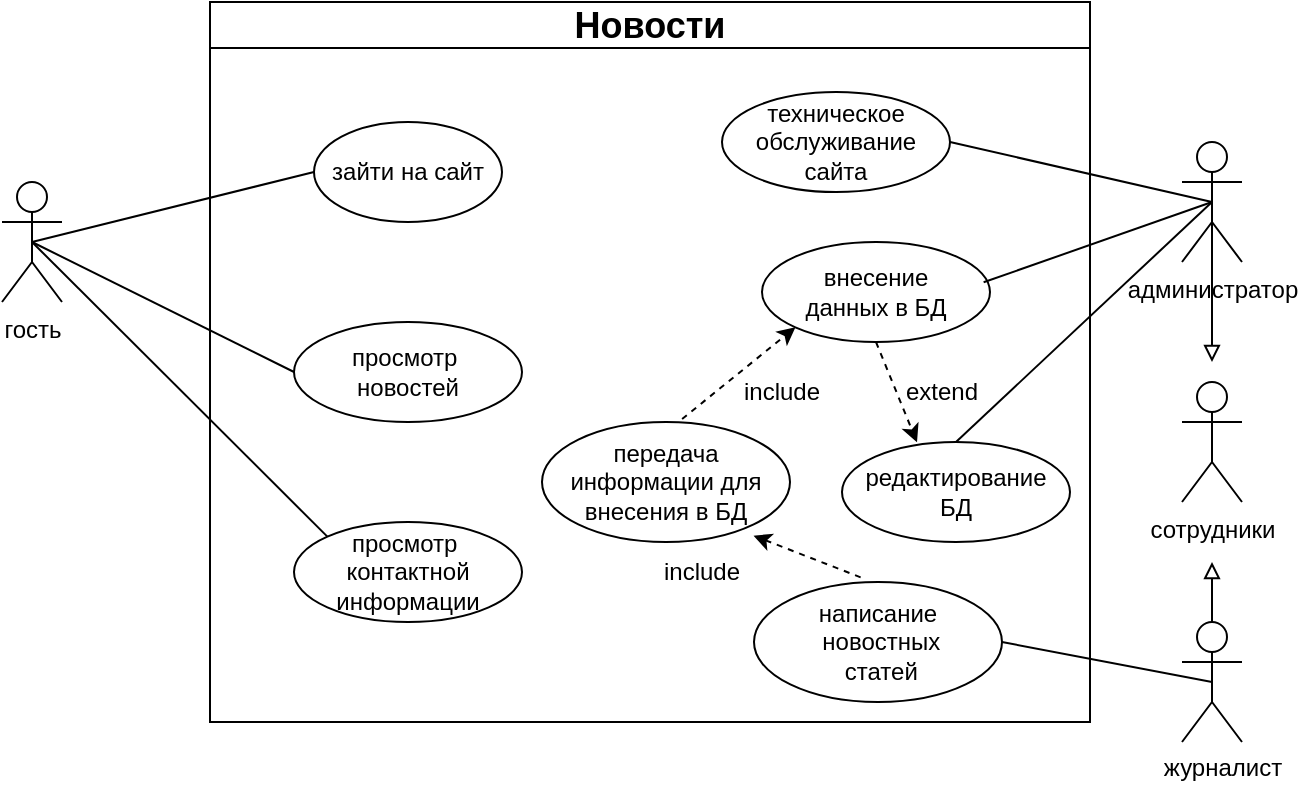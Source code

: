 <mxfile version="24.6.2" type="device">
  <diagram name="Страница — 1" id="J06ceZAatoIPOJboitT3">
    <mxGraphModel dx="1155" dy="639" grid="1" gridSize="10" guides="1" tooltips="1" connect="1" arrows="1" fold="1" page="1" pageScale="1" pageWidth="827" pageHeight="1169" math="0" shadow="0">
      <root>
        <mxCell id="0" />
        <mxCell id="1" parent="0" />
        <mxCell id="BwnWWf9CsQSykDQ6EbLc-1" value="&lt;font style=&quot;font-size: 18px;&quot;&gt;Новости&lt;/font&gt;" style="swimlane;whiteSpace=wrap;html=1;" vertex="1" parent="1">
          <mxGeometry x="194" y="50" width="440" height="360" as="geometry" />
        </mxCell>
        <mxCell id="BwnWWf9CsQSykDQ6EbLc-3" value="зайти на сайт" style="ellipse;whiteSpace=wrap;html=1;" vertex="1" parent="BwnWWf9CsQSykDQ6EbLc-1">
          <mxGeometry x="52" y="60" width="94" height="50" as="geometry" />
        </mxCell>
        <mxCell id="BwnWWf9CsQSykDQ6EbLc-6" value="просмотр&amp;nbsp;&lt;div&gt;контактной информации&lt;/div&gt;" style="ellipse;whiteSpace=wrap;html=1;" vertex="1" parent="BwnWWf9CsQSykDQ6EbLc-1">
          <mxGeometry x="42" y="260" width="114" height="50" as="geometry" />
        </mxCell>
        <mxCell id="BwnWWf9CsQSykDQ6EbLc-8" value="просмотр&amp;nbsp;&lt;div&gt;новостей&lt;/div&gt;" style="ellipse;whiteSpace=wrap;html=1;" vertex="1" parent="BwnWWf9CsQSykDQ6EbLc-1">
          <mxGeometry x="42" y="160" width="114" height="50" as="geometry" />
        </mxCell>
        <mxCell id="BwnWWf9CsQSykDQ6EbLc-18" value="внесение&lt;div&gt;данных в БД&lt;/div&gt;" style="ellipse;whiteSpace=wrap;html=1;" vertex="1" parent="BwnWWf9CsQSykDQ6EbLc-1">
          <mxGeometry x="276" y="120" width="114" height="50" as="geometry" />
        </mxCell>
        <mxCell id="BwnWWf9CsQSykDQ6EbLc-27" style="rounded=0;orthogonalLoop=1;jettySize=auto;html=1;exitX=0.43;exitY=-0.039;exitDx=0;exitDy=0;dashed=1;entryX=0.853;entryY=0.947;entryDx=0;entryDy=0;entryPerimeter=0;exitPerimeter=0;" edge="1" parent="BwnWWf9CsQSykDQ6EbLc-1" source="BwnWWf9CsQSykDQ6EbLc-25" target="BwnWWf9CsQSykDQ6EbLc-30">
          <mxGeometry relative="1" as="geometry">
            <mxPoint x="312.667" y="220" as="targetPoint" />
          </mxGeometry>
        </mxCell>
        <mxCell id="BwnWWf9CsQSykDQ6EbLc-25" value="написание&lt;div&gt;&amp;nbsp;новостных&lt;div&gt;&amp;nbsp;статей&lt;/div&gt;&lt;/div&gt;" style="ellipse;whiteSpace=wrap;html=1;" vertex="1" parent="BwnWWf9CsQSykDQ6EbLc-1">
          <mxGeometry x="272" y="290" width="124" height="60" as="geometry" />
        </mxCell>
        <mxCell id="BwnWWf9CsQSykDQ6EbLc-29" value="include" style="text;html=1;align=center;verticalAlign=middle;whiteSpace=wrap;rounded=0;" vertex="1" parent="BwnWWf9CsQSykDQ6EbLc-1">
          <mxGeometry x="216" y="270" width="60" height="30" as="geometry" />
        </mxCell>
        <mxCell id="BwnWWf9CsQSykDQ6EbLc-31" style="rounded=0;orthogonalLoop=1;jettySize=auto;html=1;exitX=0.565;exitY=-0.025;exitDx=0;exitDy=0;entryX=0;entryY=1;entryDx=0;entryDy=0;dashed=1;exitPerimeter=0;" edge="1" parent="BwnWWf9CsQSykDQ6EbLc-1" source="BwnWWf9CsQSykDQ6EbLc-30" target="BwnWWf9CsQSykDQ6EbLc-18">
          <mxGeometry relative="1" as="geometry" />
        </mxCell>
        <mxCell id="BwnWWf9CsQSykDQ6EbLc-30" value="передача&lt;div&gt;информации для внесения в БД&lt;/div&gt;" style="ellipse;whiteSpace=wrap;html=1;" vertex="1" parent="BwnWWf9CsQSykDQ6EbLc-1">
          <mxGeometry x="166" y="210" width="124" height="60" as="geometry" />
        </mxCell>
        <mxCell id="BwnWWf9CsQSykDQ6EbLc-32" value="include" style="text;html=1;align=center;verticalAlign=middle;whiteSpace=wrap;rounded=0;" vertex="1" parent="BwnWWf9CsQSykDQ6EbLc-1">
          <mxGeometry x="256" y="180" width="60" height="30" as="geometry" />
        </mxCell>
        <mxCell id="BwnWWf9CsQSykDQ6EbLc-34" value="редактирование&lt;div&gt;БД&lt;/div&gt;" style="ellipse;whiteSpace=wrap;html=1;" vertex="1" parent="BwnWWf9CsQSykDQ6EbLc-1">
          <mxGeometry x="316" y="220" width="114" height="50" as="geometry" />
        </mxCell>
        <mxCell id="BwnWWf9CsQSykDQ6EbLc-35" style="rounded=0;orthogonalLoop=1;jettySize=auto;html=1;exitX=0.5;exitY=1;exitDx=0;exitDy=0;entryX=0.329;entryY=0.003;entryDx=0;entryDy=0;entryPerimeter=0;dashed=1;" edge="1" parent="BwnWWf9CsQSykDQ6EbLc-1" source="BwnWWf9CsQSykDQ6EbLc-18" target="BwnWWf9CsQSykDQ6EbLc-34">
          <mxGeometry relative="1" as="geometry" />
        </mxCell>
        <mxCell id="BwnWWf9CsQSykDQ6EbLc-36" value="extend" style="text;html=1;align=center;verticalAlign=middle;whiteSpace=wrap;rounded=0;" vertex="1" parent="BwnWWf9CsQSykDQ6EbLc-1">
          <mxGeometry x="336" y="180" width="60" height="30" as="geometry" />
        </mxCell>
        <mxCell id="BwnWWf9CsQSykDQ6EbLc-38" value="техническое обслуживание сайта" style="ellipse;whiteSpace=wrap;html=1;" vertex="1" parent="BwnWWf9CsQSykDQ6EbLc-1">
          <mxGeometry x="256" y="45" width="114" height="50" as="geometry" />
        </mxCell>
        <mxCell id="BwnWWf9CsQSykDQ6EbLc-9" style="rounded=0;orthogonalLoop=1;jettySize=auto;html=1;exitX=0.5;exitY=0.5;exitDx=0;exitDy=0;exitPerimeter=0;entryX=0;entryY=0.5;entryDx=0;entryDy=0;endArrow=none;endFill=0;" edge="1" parent="1" source="BwnWWf9CsQSykDQ6EbLc-2" target="BwnWWf9CsQSykDQ6EbLc-3">
          <mxGeometry relative="1" as="geometry" />
        </mxCell>
        <mxCell id="BwnWWf9CsQSykDQ6EbLc-10" style="rounded=0;orthogonalLoop=1;jettySize=auto;html=1;exitX=0.5;exitY=0.5;exitDx=0;exitDy=0;exitPerimeter=0;entryX=0;entryY=0.5;entryDx=0;entryDy=0;endArrow=none;endFill=0;" edge="1" parent="1" source="BwnWWf9CsQSykDQ6EbLc-2" target="BwnWWf9CsQSykDQ6EbLc-8">
          <mxGeometry relative="1" as="geometry" />
        </mxCell>
        <mxCell id="BwnWWf9CsQSykDQ6EbLc-11" style="rounded=0;orthogonalLoop=1;jettySize=auto;html=1;exitX=0.5;exitY=0.5;exitDx=0;exitDy=0;exitPerimeter=0;entryX=0;entryY=0;entryDx=0;entryDy=0;endArrow=none;endFill=0;" edge="1" parent="1" source="BwnWWf9CsQSykDQ6EbLc-2" target="BwnWWf9CsQSykDQ6EbLc-6">
          <mxGeometry relative="1" as="geometry" />
        </mxCell>
        <mxCell id="BwnWWf9CsQSykDQ6EbLc-2" value="гость" style="shape=umlActor;verticalLabelPosition=bottom;verticalAlign=top;html=1;outlineConnect=0;" vertex="1" parent="1">
          <mxGeometry x="90" y="140" width="30" height="60" as="geometry" />
        </mxCell>
        <mxCell id="BwnWWf9CsQSykDQ6EbLc-17" style="rounded=0;orthogonalLoop=1;jettySize=auto;html=1;exitX=0.5;exitY=0.5;exitDx=0;exitDy=0;exitPerimeter=0;endArrow=none;endFill=0;entryX=0.972;entryY=0.403;entryDx=0;entryDy=0;entryPerimeter=0;" edge="1" parent="1" source="BwnWWf9CsQSykDQ6EbLc-12" target="BwnWWf9CsQSykDQ6EbLc-18">
          <mxGeometry relative="1" as="geometry">
            <mxPoint x="560" y="150" as="targetPoint" />
          </mxGeometry>
        </mxCell>
        <mxCell id="BwnWWf9CsQSykDQ6EbLc-21" style="edgeStyle=orthogonalEdgeStyle;rounded=0;orthogonalLoop=1;jettySize=auto;html=1;exitX=0.5;exitY=0.5;exitDx=0;exitDy=0;exitPerimeter=0;endArrow=block;endFill=0;" edge="1" parent="1" source="BwnWWf9CsQSykDQ6EbLc-12">
          <mxGeometry relative="1" as="geometry">
            <mxPoint x="695" y="230" as="targetPoint" />
          </mxGeometry>
        </mxCell>
        <mxCell id="BwnWWf9CsQSykDQ6EbLc-33" style="rounded=0;orthogonalLoop=1;jettySize=auto;html=1;exitX=0.5;exitY=0.5;exitDx=0;exitDy=0;exitPerimeter=0;endArrow=none;endFill=0;entryX=0.5;entryY=0;entryDx=0;entryDy=0;" edge="1" parent="1" source="BwnWWf9CsQSykDQ6EbLc-12" target="BwnWWf9CsQSykDQ6EbLc-34">
          <mxGeometry relative="1" as="geometry">
            <mxPoint x="560" y="200" as="targetPoint" />
          </mxGeometry>
        </mxCell>
        <mxCell id="BwnWWf9CsQSykDQ6EbLc-37" style="rounded=0;orthogonalLoop=1;jettySize=auto;html=1;exitX=0.5;exitY=0.5;exitDx=0;exitDy=0;exitPerimeter=0;endArrow=none;endFill=0;entryX=1;entryY=0.5;entryDx=0;entryDy=0;" edge="1" parent="1" source="BwnWWf9CsQSykDQ6EbLc-12" target="BwnWWf9CsQSykDQ6EbLc-38">
          <mxGeometry relative="1" as="geometry">
            <mxPoint x="550" y="120" as="targetPoint" />
          </mxGeometry>
        </mxCell>
        <mxCell id="BwnWWf9CsQSykDQ6EbLc-12" value="администратор" style="shape=umlActor;verticalLabelPosition=bottom;verticalAlign=top;html=1;outlineConnect=0;" vertex="1" parent="1">
          <mxGeometry x="680" y="120" width="30" height="60" as="geometry" />
        </mxCell>
        <mxCell id="BwnWWf9CsQSykDQ6EbLc-20" style="edgeStyle=orthogonalEdgeStyle;rounded=0;orthogonalLoop=1;jettySize=auto;html=1;exitX=0.5;exitY=0;exitDx=0;exitDy=0;exitPerimeter=0;endArrow=block;endFill=0;" edge="1" parent="1" source="BwnWWf9CsQSykDQ6EbLc-13">
          <mxGeometry relative="1" as="geometry">
            <mxPoint x="695" y="330" as="targetPoint" />
          </mxGeometry>
        </mxCell>
        <mxCell id="BwnWWf9CsQSykDQ6EbLc-24" style="rounded=0;orthogonalLoop=1;jettySize=auto;html=1;exitX=0.5;exitY=0.5;exitDx=0;exitDy=0;exitPerimeter=0;endArrow=none;endFill=0;entryX=1;entryY=0.5;entryDx=0;entryDy=0;" edge="1" parent="1" source="BwnWWf9CsQSykDQ6EbLc-13" target="BwnWWf9CsQSykDQ6EbLc-25">
          <mxGeometry relative="1" as="geometry">
            <mxPoint x="570" y="330" as="targetPoint" />
          </mxGeometry>
        </mxCell>
        <mxCell id="BwnWWf9CsQSykDQ6EbLc-13" value="" style="shape=umlActor;verticalLabelPosition=bottom;verticalAlign=top;html=1;outlineConnect=0;" vertex="1" parent="1">
          <mxGeometry x="680" y="360" width="30" height="60" as="geometry" />
        </mxCell>
        <mxCell id="BwnWWf9CsQSykDQ6EbLc-14" value="сотрудники" style="shape=umlActor;verticalLabelPosition=bottom;verticalAlign=top;html=1;outlineConnect=0;" vertex="1" parent="1">
          <mxGeometry x="680" y="240" width="30" height="60" as="geometry" />
        </mxCell>
        <mxCell id="BwnWWf9CsQSykDQ6EbLc-19" value="журналист" style="text;html=1;align=center;verticalAlign=middle;resizable=0;points=[];autosize=1;strokeColor=none;fillColor=none;" vertex="1" parent="1">
          <mxGeometry x="660" y="418" width="80" height="30" as="geometry" />
        </mxCell>
      </root>
    </mxGraphModel>
  </diagram>
</mxfile>
